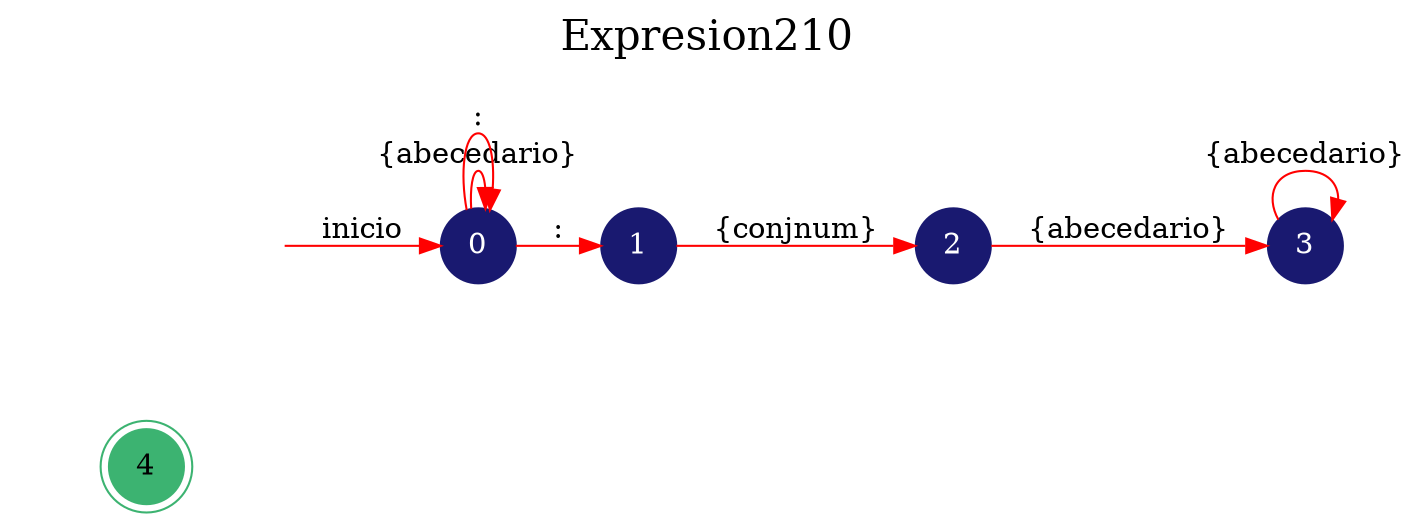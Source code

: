 digraph automata_finito {
	rankdir=LR;
	graph [label="Expresion210", labelloc=t, fontsize=20]; 
	node [shape=doublecircle, style = filled,color = mediumseagreen]; "4";
	node [shape=circle];
	node [color=midnightblue,fontcolor=white];
	edge [color=red];
	secret_node [style=invis];
	secret_node -> "0" [label="inicio"];
	"0" -> "0" [label="{abecedario}"];
	"0" -> "0" [label=":"];
	"0" -> "1" [label=":"];
	"1" -> "2" [label="{conjnum}"];
	"2" -> "3" [label="{abecedario}"];
	"3" -> "3" [label="{abecedario}"];
}
